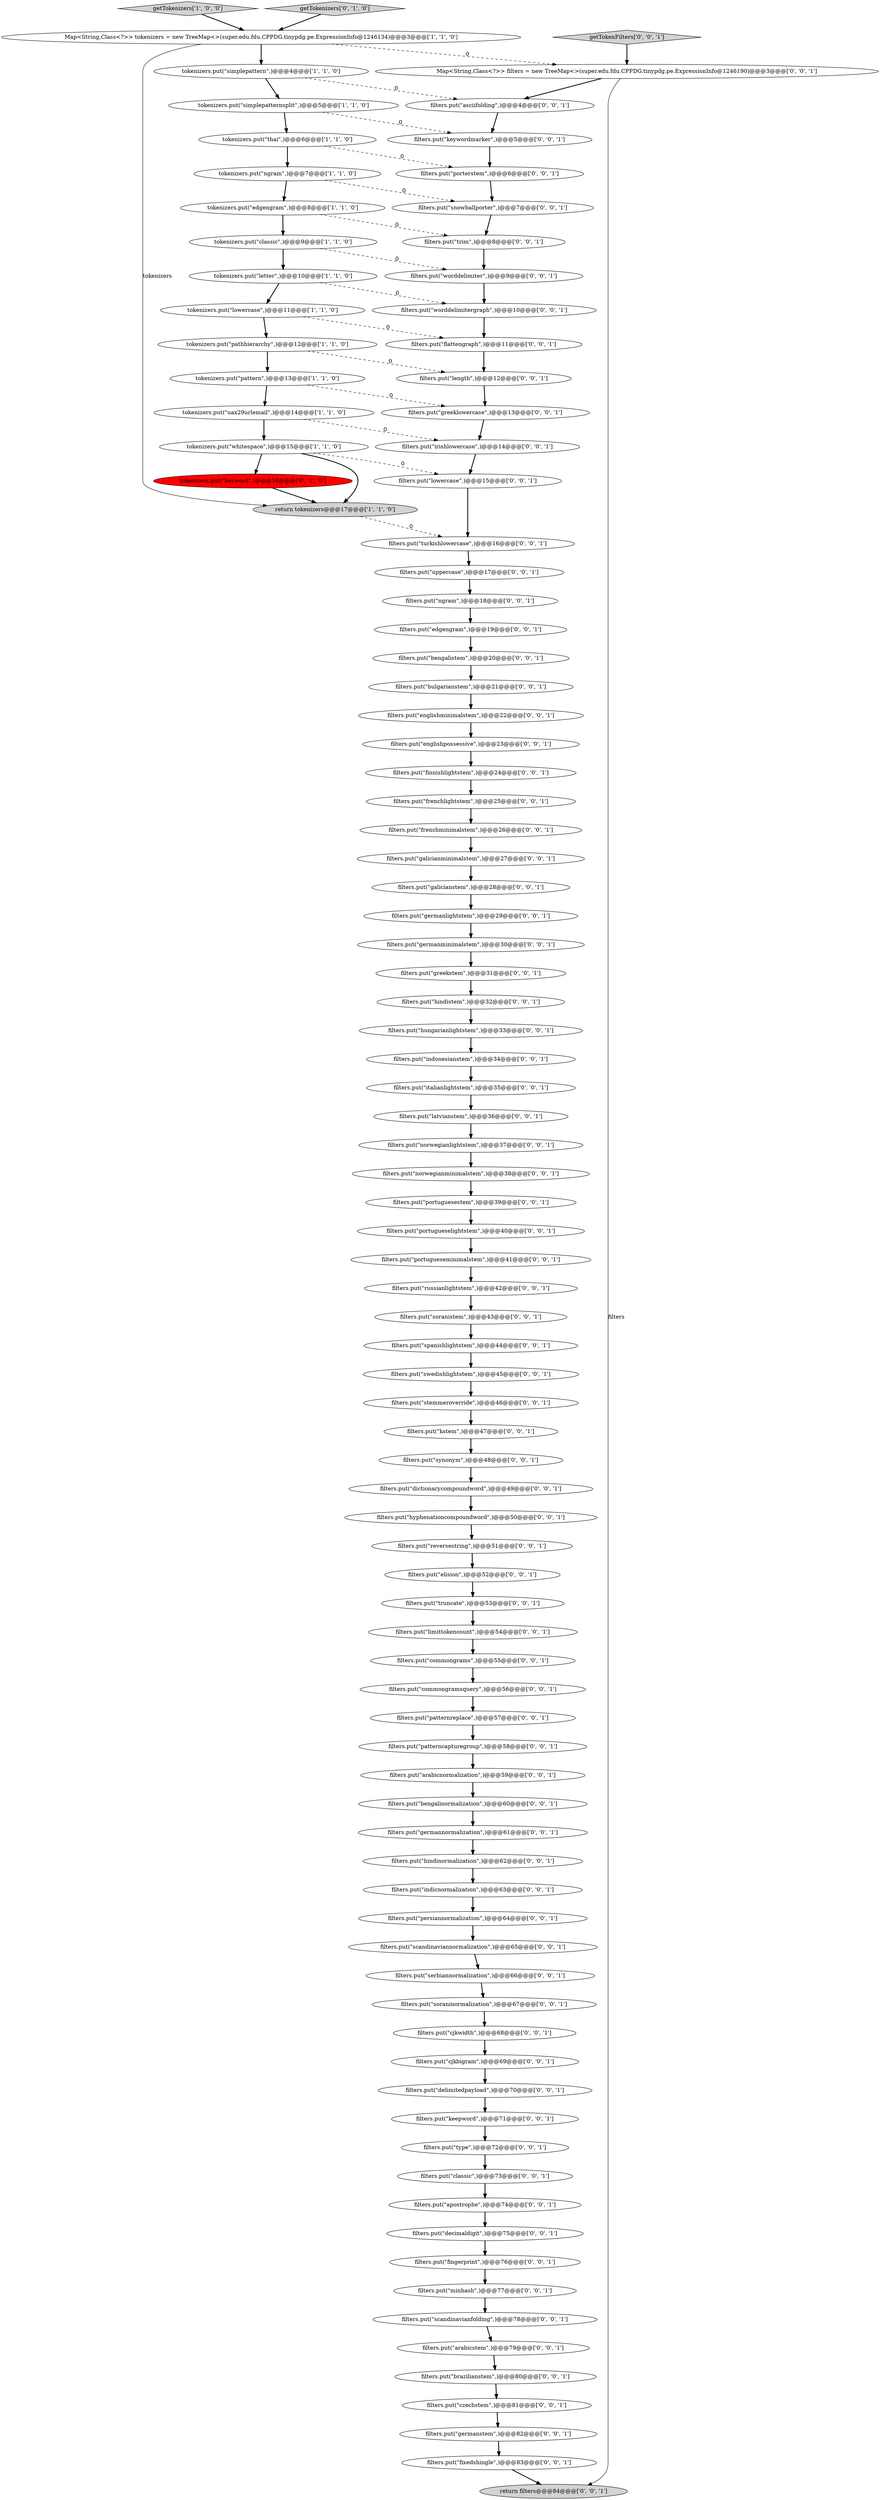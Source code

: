 digraph {
4 [style = filled, label = "getTokenizers['1', '0', '0']", fillcolor = lightgray, shape = diamond image = "AAA0AAABBB1BBB"];
54 [style = filled, label = "filters.put(\"brazilianstem\",)@@@80@@@['0', '0', '1']", fillcolor = white, shape = ellipse image = "AAA0AAABBB3BBB"];
74 [style = filled, label = "filters.put(\"trim\",)@@@8@@@['0', '0', '1']", fillcolor = white, shape = ellipse image = "AAA0AAABBB3BBB"];
58 [style = filled, label = "filters.put(\"commongramsquery\",)@@@56@@@['0', '0', '1']", fillcolor = white, shape = ellipse image = "AAA0AAABBB3BBB"];
7 [style = filled, label = "tokenizers.put(\"ngram\",)@@@7@@@['1', '1', '0']", fillcolor = white, shape = ellipse image = "AAA0AAABBB1BBB"];
96 [style = filled, label = "filters.put(\"portugueselightstem\",)@@@40@@@['0', '0', '1']", fillcolor = white, shape = ellipse image = "AAA0AAABBB3BBB"];
67 [style = filled, label = "filters.put(\"norwegianlightstem\",)@@@37@@@['0', '0', '1']", fillcolor = white, shape = ellipse image = "AAA0AAABBB3BBB"];
34 [style = filled, label = "Map<String,Class<?>> filters = new TreeMap<>(super.edu.fdu.CPPDG.tinypdg.pe.ExpressionInfo@1246190)@@@3@@@['0', '0', '1']", fillcolor = white, shape = ellipse image = "AAA0AAABBB3BBB"];
47 [style = filled, label = "filters.put(\"bulgarianstem\",)@@@21@@@['0', '0', '1']", fillcolor = white, shape = ellipse image = "AAA0AAABBB3BBB"];
40 [style = filled, label = "filters.put(\"asciifolding\",)@@@4@@@['0', '0', '1']", fillcolor = white, shape = ellipse image = "AAA0AAABBB3BBB"];
59 [style = filled, label = "filters.put(\"irishlowercase\",)@@@14@@@['0', '0', '1']", fillcolor = white, shape = ellipse image = "AAA0AAABBB3BBB"];
45 [style = filled, label = "filters.put(\"fingerprint\",)@@@76@@@['0', '0', '1']", fillcolor = white, shape = ellipse image = "AAA0AAABBB3BBB"];
24 [style = filled, label = "filters.put(\"fixedshingle\",)@@@83@@@['0', '0', '1']", fillcolor = white, shape = ellipse image = "AAA0AAABBB3BBB"];
35 [style = filled, label = "filters.put(\"greeklowercase\",)@@@13@@@['0', '0', '1']", fillcolor = white, shape = ellipse image = "AAA0AAABBB3BBB"];
42 [style = filled, label = "filters.put(\"indonesianstem\",)@@@34@@@['0', '0', '1']", fillcolor = white, shape = ellipse image = "AAA0AAABBB3BBB"];
20 [style = filled, label = "filters.put(\"worddelimiter\",)@@@9@@@['0', '0', '1']", fillcolor = white, shape = ellipse image = "AAA0AAABBB3BBB"];
15 [style = filled, label = "tokenizers.put(\"keyword\",)@@@16@@@['0', '1', '0']", fillcolor = red, shape = ellipse image = "AAA1AAABBB2BBB"];
60 [style = filled, label = "filters.put(\"galicianminimalstem\",)@@@27@@@['0', '0', '1']", fillcolor = white, shape = ellipse image = "AAA0AAABBB3BBB"];
92 [style = filled, label = "filters.put(\"portuguesestem\",)@@@39@@@['0', '0', '1']", fillcolor = white, shape = ellipse image = "AAA0AAABBB3BBB"];
99 [style = filled, label = "filters.put(\"portugueseminimalstem\",)@@@41@@@['0', '0', '1']", fillcolor = white, shape = ellipse image = "AAA0AAABBB3BBB"];
5 [style = filled, label = "return tokenizers@@@17@@@['1', '1', '0']", fillcolor = lightgray, shape = ellipse image = "AAA0AAABBB1BBB"];
69 [style = filled, label = "filters.put(\"frenchlightstem\",)@@@25@@@['0', '0', '1']", fillcolor = white, shape = ellipse image = "AAA0AAABBB3BBB"];
39 [style = filled, label = "filters.put(\"latvianstem\",)@@@36@@@['0', '0', '1']", fillcolor = white, shape = ellipse image = "AAA0AAABBB3BBB"];
18 [style = filled, label = "filters.put(\"delimitedpayload\",)@@@70@@@['0', '0', '1']", fillcolor = white, shape = ellipse image = "AAA0AAABBB3BBB"];
28 [style = filled, label = "filters.put(\"spanishlightstem\",)@@@44@@@['0', '0', '1']", fillcolor = white, shape = ellipse image = "AAA0AAABBB3BBB"];
3 [style = filled, label = "tokenizers.put(\"whitespace\",)@@@15@@@['1', '1', '0']", fillcolor = white, shape = ellipse image = "AAA0AAABBB1BBB"];
76 [style = filled, label = "filters.put(\"length\",)@@@12@@@['0', '0', '1']", fillcolor = white, shape = ellipse image = "AAA0AAABBB3BBB"];
71 [style = filled, label = "filters.put(\"hindinormalization\",)@@@62@@@['0', '0', '1']", fillcolor = white, shape = ellipse image = "AAA0AAABBB3BBB"];
32 [style = filled, label = "filters.put(\"classic\",)@@@73@@@['0', '0', '1']", fillcolor = white, shape = ellipse image = "AAA0AAABBB3BBB"];
37 [style = filled, label = "filters.put(\"truncate\",)@@@53@@@['0', '0', '1']", fillcolor = white, shape = ellipse image = "AAA0AAABBB3BBB"];
46 [style = filled, label = "filters.put(\"cjkbigram\",)@@@69@@@['0', '0', '1']", fillcolor = white, shape = ellipse image = "AAA0AAABBB3BBB"];
11 [style = filled, label = "tokenizers.put(\"pattern\",)@@@13@@@['1', '1', '0']", fillcolor = white, shape = ellipse image = "AAA0AAABBB1BBB"];
23 [style = filled, label = "filters.put(\"patternreplace\",)@@@57@@@['0', '0', '1']", fillcolor = white, shape = ellipse image = "AAA0AAABBB3BBB"];
43 [style = filled, label = "filters.put(\"greekstem\",)@@@31@@@['0', '0', '1']", fillcolor = white, shape = ellipse image = "AAA0AAABBB3BBB"];
21 [style = filled, label = "filters.put(\"commongrams\",)@@@55@@@['0', '0', '1']", fillcolor = white, shape = ellipse image = "AAA0AAABBB3BBB"];
95 [style = filled, label = "filters.put(\"ngram\",)@@@18@@@['0', '0', '1']", fillcolor = white, shape = ellipse image = "AAA0AAABBB3BBB"];
68 [style = filled, label = "filters.put(\"soranistem\",)@@@43@@@['0', '0', '1']", fillcolor = white, shape = ellipse image = "AAA0AAABBB3BBB"];
78 [style = filled, label = "filters.put(\"synonym\",)@@@48@@@['0', '0', '1']", fillcolor = white, shape = ellipse image = "AAA0AAABBB3BBB"];
73 [style = filled, label = "filters.put(\"arabicstem\",)@@@79@@@['0', '0', '1']", fillcolor = white, shape = ellipse image = "AAA0AAABBB3BBB"];
62 [style = filled, label = "filters.put(\"dictionarycompoundword\",)@@@49@@@['0', '0', '1']", fillcolor = white, shape = ellipse image = "AAA0AAABBB3BBB"];
22 [style = filled, label = "filters.put(\"cjkwidth\",)@@@68@@@['0', '0', '1']", fillcolor = white, shape = ellipse image = "AAA0AAABBB3BBB"];
94 [style = filled, label = "filters.put(\"keywordmarker\",)@@@5@@@['0', '0', '1']", fillcolor = white, shape = ellipse image = "AAA0AAABBB3BBB"];
86 [style = filled, label = "filters.put(\"englishpossessive\",)@@@23@@@['0', '0', '1']", fillcolor = white, shape = ellipse image = "AAA0AAABBB3BBB"];
30 [style = filled, label = "filters.put(\"uppercase\",)@@@17@@@['0', '0', '1']", fillcolor = white, shape = ellipse image = "AAA0AAABBB3BBB"];
1 [style = filled, label = "tokenizers.put(\"simplepattern\",)@@@4@@@['1', '1', '0']", fillcolor = white, shape = ellipse image = "AAA0AAABBB1BBB"];
83 [style = filled, label = "filters.put(\"indicnormalization\",)@@@63@@@['0', '0', '1']", fillcolor = white, shape = ellipse image = "AAA0AAABBB3BBB"];
90 [style = filled, label = "filters.put(\"keepword\",)@@@71@@@['0', '0', '1']", fillcolor = white, shape = ellipse image = "AAA0AAABBB3BBB"];
10 [style = filled, label = "tokenizers.put(\"pathhierarchy\",)@@@12@@@['1', '1', '0']", fillcolor = white, shape = ellipse image = "AAA0AAABBB1BBB"];
82 [style = filled, label = "filters.put(\"germanminimalstem\",)@@@30@@@['0', '0', '1']", fillcolor = white, shape = ellipse image = "AAA0AAABBB3BBB"];
12 [style = filled, label = "tokenizers.put(\"thai\",)@@@6@@@['1', '1', '0']", fillcolor = white, shape = ellipse image = "AAA0AAABBB1BBB"];
52 [style = filled, label = "filters.put(\"norwegianminimalstem\",)@@@38@@@['0', '0', '1']", fillcolor = white, shape = ellipse image = "AAA0AAABBB3BBB"];
93 [style = filled, label = "return filters@@@84@@@['0', '0', '1']", fillcolor = lightgray, shape = ellipse image = "AAA0AAABBB3BBB"];
80 [style = filled, label = "filters.put(\"decimaldigit\",)@@@75@@@['0', '0', '1']", fillcolor = white, shape = ellipse image = "AAA0AAABBB3BBB"];
91 [style = filled, label = "filters.put(\"hyphenationcompoundword\",)@@@50@@@['0', '0', '1']", fillcolor = white, shape = ellipse image = "AAA0AAABBB3BBB"];
98 [style = filled, label = "filters.put(\"elision\",)@@@52@@@['0', '0', '1']", fillcolor = white, shape = ellipse image = "AAA0AAABBB3BBB"];
79 [style = filled, label = "filters.put(\"scandinaviannormalization\",)@@@65@@@['0', '0', '1']", fillcolor = white, shape = ellipse image = "AAA0AAABBB3BBB"];
84 [style = filled, label = "filters.put(\"germanlightstem\",)@@@29@@@['0', '0', '1']", fillcolor = white, shape = ellipse image = "AAA0AAABBB3BBB"];
72 [style = filled, label = "filters.put(\"type\",)@@@72@@@['0', '0', '1']", fillcolor = white, shape = ellipse image = "AAA0AAABBB3BBB"];
64 [style = filled, label = "filters.put(\"flattengraph\",)@@@11@@@['0', '0', '1']", fillcolor = white, shape = ellipse image = "AAA0AAABBB3BBB"];
25 [style = filled, label = "filters.put(\"frenchminimalstem\",)@@@26@@@['0', '0', '1']", fillcolor = white, shape = ellipse image = "AAA0AAABBB3BBB"];
26 [style = filled, label = "filters.put(\"apostrophe\",)@@@74@@@['0', '0', '1']", fillcolor = white, shape = ellipse image = "AAA0AAABBB3BBB"];
44 [style = filled, label = "filters.put(\"porterstem\",)@@@6@@@['0', '0', '1']", fillcolor = white, shape = ellipse image = "AAA0AAABBB3BBB"];
75 [style = filled, label = "filters.put(\"minhash\",)@@@77@@@['0', '0', '1']", fillcolor = white, shape = ellipse image = "AAA0AAABBB3BBB"];
97 [style = filled, label = "getTokenFilters['0', '0', '1']", fillcolor = lightgray, shape = diamond image = "AAA0AAABBB3BBB"];
19 [style = filled, label = "filters.put(\"scandinavianfolding\",)@@@78@@@['0', '0', '1']", fillcolor = white, shape = ellipse image = "AAA0AAABBB3BBB"];
27 [style = filled, label = "filters.put(\"edgengram\",)@@@19@@@['0', '0', '1']", fillcolor = white, shape = ellipse image = "AAA0AAABBB3BBB"];
55 [style = filled, label = "filters.put(\"hindistem\",)@@@32@@@['0', '0', '1']", fillcolor = white, shape = ellipse image = "AAA0AAABBB3BBB"];
85 [style = filled, label = "filters.put(\"patterncapturegroup\",)@@@58@@@['0', '0', '1']", fillcolor = white, shape = ellipse image = "AAA0AAABBB3BBB"];
0 [style = filled, label = "tokenizers.put(\"classic\",)@@@9@@@['1', '1', '0']", fillcolor = white, shape = ellipse image = "AAA0AAABBB1BBB"];
13 [style = filled, label = "tokenizers.put(\"simplepatternsplit\",)@@@5@@@['1', '1', '0']", fillcolor = white, shape = ellipse image = "AAA0AAABBB1BBB"];
31 [style = filled, label = "filters.put(\"bengalinormalization\",)@@@60@@@['0', '0', '1']", fillcolor = white, shape = ellipse image = "AAA0AAABBB3BBB"];
6 [style = filled, label = "Map<String,Class<?>> tokenizers = new TreeMap<>(super.edu.fdu.CPPDG.tinypdg.pe.ExpressionInfo@1246134)@@@3@@@['1', '1', '0']", fillcolor = white, shape = ellipse image = "AAA0AAABBB1BBB"];
36 [style = filled, label = "filters.put(\"germannormalization\",)@@@61@@@['0', '0', '1']", fillcolor = white, shape = ellipse image = "AAA0AAABBB3BBB"];
53 [style = filled, label = "filters.put(\"swedishlightstem\",)@@@45@@@['0', '0', '1']", fillcolor = white, shape = ellipse image = "AAA0AAABBB3BBB"];
2 [style = filled, label = "tokenizers.put(\"uax29urlemail\",)@@@14@@@['1', '1', '0']", fillcolor = white, shape = ellipse image = "AAA0AAABBB1BBB"];
41 [style = filled, label = "filters.put(\"arabicnormalization\",)@@@59@@@['0', '0', '1']", fillcolor = white, shape = ellipse image = "AAA0AAABBB3BBB"];
61 [style = filled, label = "filters.put(\"reversestring\",)@@@51@@@['0', '0', '1']", fillcolor = white, shape = ellipse image = "AAA0AAABBB3BBB"];
29 [style = filled, label = "filters.put(\"hungarianlightstem\",)@@@33@@@['0', '0', '1']", fillcolor = white, shape = ellipse image = "AAA0AAABBB3BBB"];
89 [style = filled, label = "filters.put(\"germanstem\",)@@@82@@@['0', '0', '1']", fillcolor = white, shape = ellipse image = "AAA0AAABBB3BBB"];
70 [style = filled, label = "filters.put(\"kstem\",)@@@47@@@['0', '0', '1']", fillcolor = white, shape = ellipse image = "AAA0AAABBB3BBB"];
66 [style = filled, label = "filters.put(\"englishminimalstem\",)@@@22@@@['0', '0', '1']", fillcolor = white, shape = ellipse image = "AAA0AAABBB3BBB"];
63 [style = filled, label = "filters.put(\"limittokencount\",)@@@54@@@['0', '0', '1']", fillcolor = white, shape = ellipse image = "AAA0AAABBB3BBB"];
48 [style = filled, label = "filters.put(\"galicianstem\",)@@@28@@@['0', '0', '1']", fillcolor = white, shape = ellipse image = "AAA0AAABBB3BBB"];
16 [style = filled, label = "getTokenizers['0', '1', '0']", fillcolor = lightgray, shape = diamond image = "AAA0AAABBB2BBB"];
17 [style = filled, label = "filters.put(\"bengalistem\",)@@@20@@@['0', '0', '1']", fillcolor = white, shape = ellipse image = "AAA0AAABBB3BBB"];
8 [style = filled, label = "tokenizers.put(\"lowercase\",)@@@11@@@['1', '1', '0']", fillcolor = white, shape = ellipse image = "AAA0AAABBB1BBB"];
38 [style = filled, label = "filters.put(\"finnishlightstem\",)@@@24@@@['0', '0', '1']", fillcolor = white, shape = ellipse image = "AAA0AAABBB3BBB"];
88 [style = filled, label = "filters.put(\"soraninormalization\",)@@@67@@@['0', '0', '1']", fillcolor = white, shape = ellipse image = "AAA0AAABBB3BBB"];
57 [style = filled, label = "filters.put(\"italianlightstem\",)@@@35@@@['0', '0', '1']", fillcolor = white, shape = ellipse image = "AAA0AAABBB3BBB"];
9 [style = filled, label = "tokenizers.put(\"edgengram\",)@@@8@@@['1', '1', '0']", fillcolor = white, shape = ellipse image = "AAA0AAABBB1BBB"];
33 [style = filled, label = "filters.put(\"czechstem\",)@@@81@@@['0', '0', '1']", fillcolor = white, shape = ellipse image = "AAA0AAABBB3BBB"];
77 [style = filled, label = "filters.put(\"russianlightstem\",)@@@42@@@['0', '0', '1']", fillcolor = white, shape = ellipse image = "AAA0AAABBB3BBB"];
65 [style = filled, label = "filters.put(\"lowercase\",)@@@15@@@['0', '0', '1']", fillcolor = white, shape = ellipse image = "AAA0AAABBB3BBB"];
81 [style = filled, label = "filters.put(\"snowballporter\",)@@@7@@@['0', '0', '1']", fillcolor = white, shape = ellipse image = "AAA0AAABBB3BBB"];
51 [style = filled, label = "filters.put(\"turkishlowercase\",)@@@16@@@['0', '0', '1']", fillcolor = white, shape = ellipse image = "AAA0AAABBB3BBB"];
14 [style = filled, label = "tokenizers.put(\"letter\",)@@@10@@@['1', '1', '0']", fillcolor = white, shape = ellipse image = "AAA0AAABBB1BBB"];
56 [style = filled, label = "filters.put(\"worddelimitergraph\",)@@@10@@@['0', '0', '1']", fillcolor = white, shape = ellipse image = "AAA0AAABBB3BBB"];
50 [style = filled, label = "filters.put(\"persiannormalization\",)@@@64@@@['0', '0', '1']", fillcolor = white, shape = ellipse image = "AAA0AAABBB3BBB"];
87 [style = filled, label = "filters.put(\"serbiannormalization\",)@@@66@@@['0', '0', '1']", fillcolor = white, shape = ellipse image = "AAA0AAABBB3BBB"];
49 [style = filled, label = "filters.put(\"stemmeroverride\",)@@@46@@@['0', '0', '1']", fillcolor = white, shape = ellipse image = "AAA0AAABBB3BBB"];
8->10 [style = bold, label=""];
6->5 [style = solid, label="tokenizers"];
90->72 [style = bold, label=""];
43->55 [style = bold, label=""];
56->64 [style = bold, label=""];
21->58 [style = bold, label=""];
73->54 [style = bold, label=""];
6->34 [style = dashed, label="0"];
3->65 [style = dashed, label="0"];
98->37 [style = bold, label=""];
1->13 [style = bold, label=""];
12->7 [style = bold, label=""];
1->40 [style = dashed, label="0"];
65->51 [style = bold, label=""];
7->9 [style = bold, label=""];
97->34 [style = bold, label=""];
0->14 [style = bold, label=""];
3->5 [style = bold, label=""];
75->19 [style = bold, label=""];
57->39 [style = bold, label=""];
9->74 [style = dashed, label="0"];
39->67 [style = bold, label=""];
54->33 [style = bold, label=""];
27->17 [style = bold, label=""];
12->44 [style = dashed, label="0"];
67->52 [style = bold, label=""];
49->70 [style = bold, label=""];
8->64 [style = dashed, label="0"];
10->11 [style = bold, label=""];
34->93 [style = solid, label="filters"];
24->93 [style = bold, label=""];
22->46 [style = bold, label=""];
36->71 [style = bold, label=""];
55->29 [style = bold, label=""];
5->51 [style = dashed, label="0"];
66->86 [style = bold, label=""];
16->6 [style = bold, label=""];
23->85 [style = bold, label=""];
64->76 [style = bold, label=""];
19->73 [style = bold, label=""];
51->30 [style = bold, label=""];
32->26 [style = bold, label=""];
60->48 [style = bold, label=""];
18->90 [style = bold, label=""];
13->94 [style = dashed, label="0"];
44->81 [style = bold, label=""];
13->12 [style = bold, label=""];
38->69 [style = bold, label=""];
37->63 [style = bold, label=""];
40->94 [style = bold, label=""];
94->44 [style = bold, label=""];
2->59 [style = dashed, label="0"];
14->8 [style = bold, label=""];
62->91 [style = bold, label=""];
70->78 [style = bold, label=""];
71->83 [style = bold, label=""];
34->40 [style = bold, label=""];
92->96 [style = bold, label=""];
72->32 [style = bold, label=""];
14->56 [style = dashed, label="0"];
76->35 [style = bold, label=""];
2->3 [style = bold, label=""];
59->65 [style = bold, label=""];
48->84 [style = bold, label=""];
31->36 [style = bold, label=""];
79->87 [style = bold, label=""];
30->95 [style = bold, label=""];
46->18 [style = bold, label=""];
86->38 [style = bold, label=""];
77->68 [style = bold, label=""];
35->59 [style = bold, label=""];
6->1 [style = bold, label=""];
42->57 [style = bold, label=""];
58->23 [style = bold, label=""];
29->42 [style = bold, label=""];
81->74 [style = bold, label=""];
41->31 [style = bold, label=""];
61->98 [style = bold, label=""];
78->62 [style = bold, label=""];
63->21 [style = bold, label=""];
68->28 [style = bold, label=""];
52->92 [style = bold, label=""];
96->99 [style = bold, label=""];
83->50 [style = bold, label=""];
33->89 [style = bold, label=""];
89->24 [style = bold, label=""];
9->0 [style = bold, label=""];
20->56 [style = bold, label=""];
4->6 [style = bold, label=""];
45->75 [style = bold, label=""];
28->53 [style = bold, label=""];
17->47 [style = bold, label=""];
47->66 [style = bold, label=""];
26->80 [style = bold, label=""];
7->81 [style = dashed, label="0"];
74->20 [style = bold, label=""];
3->15 [style = bold, label=""];
84->82 [style = bold, label=""];
82->43 [style = bold, label=""];
0->20 [style = dashed, label="0"];
10->76 [style = dashed, label="0"];
85->41 [style = bold, label=""];
11->2 [style = bold, label=""];
15->5 [style = bold, label=""];
95->27 [style = bold, label=""];
53->49 [style = bold, label=""];
99->77 [style = bold, label=""];
88->22 [style = bold, label=""];
50->79 [style = bold, label=""];
87->88 [style = bold, label=""];
91->61 [style = bold, label=""];
80->45 [style = bold, label=""];
69->25 [style = bold, label=""];
25->60 [style = bold, label=""];
11->35 [style = dashed, label="0"];
}

